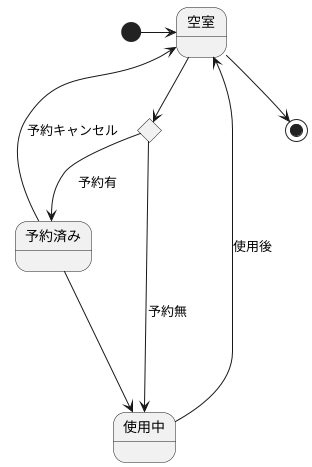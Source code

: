 @startuml 演習６－２

[*] -> 空室
state c <<choice>>
空室 -> c
c -> 使用中 :予約無
c --> 予約済み:　予約有
予約済み ---> 使用中
予約済み ---> 空室: 予約キャンセル
使用中 ---> 空室: 使用後
空室 --> [*]
@enduml